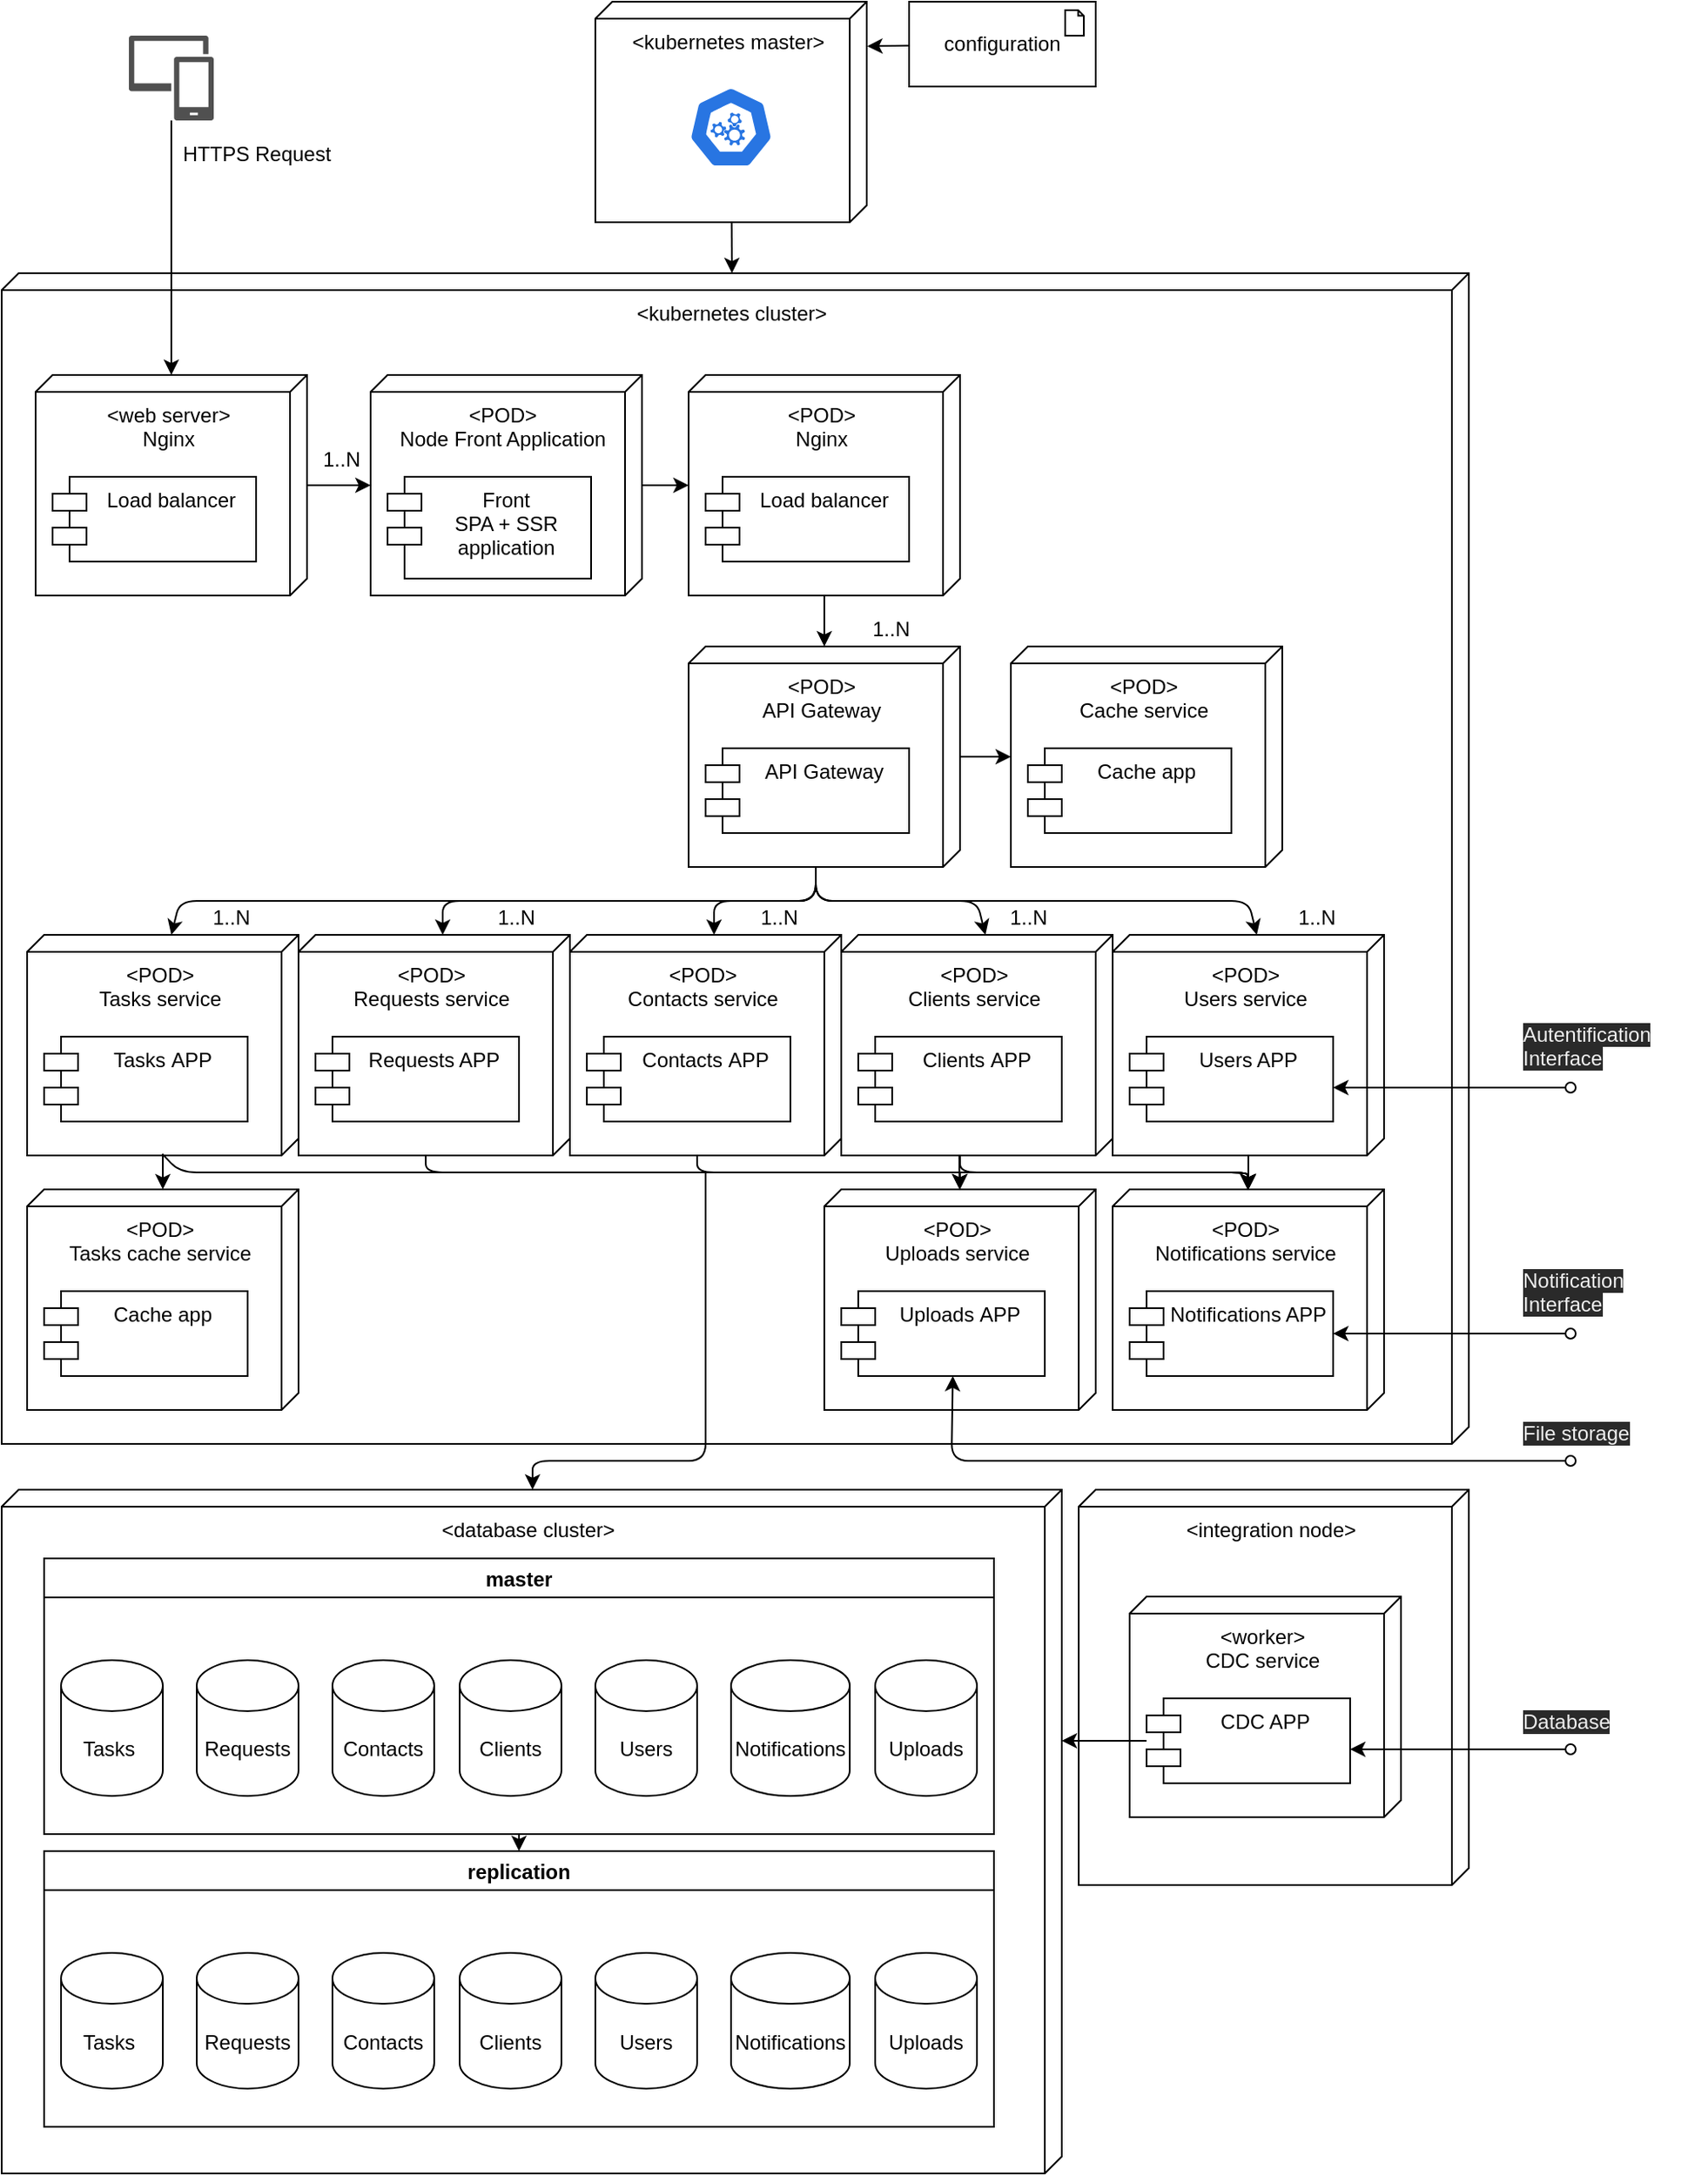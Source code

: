 <mxfile pages="4">
    <diagram name="deployment" id="a8BqA9UVd5ujnqgujZyD">
        <mxGraphModel dx="990" dy="575" grid="1" gridSize="10" guides="1" tooltips="1" connect="1" arrows="1" fold="1" page="1" pageScale="1" pageWidth="1169" pageHeight="827" math="0" shadow="0">
            <root>
                <mxCell id="_FKhUdgU6OP6JG6v3VSw-0"/>
                <mxCell id="_FKhUdgU6OP6JG6v3VSw-1" parent="_FKhUdgU6OP6JG6v3VSw-0"/>
                <mxCell id="101" value="&amp;lt;integration node&amp;gt;" style="verticalAlign=top;align=center;shape=cube;size=10;direction=south;fontStyle=0;html=1;boundedLbl=1;spacingLeft=5;" parent="_FKhUdgU6OP6JG6v3VSw-1" vertex="1">
                    <mxGeometry x="710" y="957" width="230" height="233" as="geometry"/>
                </mxCell>
                <mxCell id="2" value="&amp;lt;kubernetes cluster&amp;gt;" style="verticalAlign=top;align=center;shape=cube;size=10;direction=south;fontStyle=0;html=1;boundedLbl=1;spacingLeft=5;" parent="_FKhUdgU6OP6JG6v3VSw-1" vertex="1">
                    <mxGeometry x="75" y="240" width="865" height="690" as="geometry"/>
                </mxCell>
                <mxCell id="9" style="edgeStyle=none;html=1;" parent="_FKhUdgU6OP6JG6v3VSw-1" source="5" target="2" edge="1">
                    <mxGeometry relative="1" as="geometry"/>
                </mxCell>
                <mxCell id="18" value="" style="group" parent="_FKhUdgU6OP6JG6v3VSw-1" vertex="1" connectable="0">
                    <mxGeometry x="425" y="80" width="160" height="130" as="geometry"/>
                </mxCell>
                <mxCell id="5" value="&amp;lt;kubernetes master&amp;gt;" style="verticalAlign=top;align=center;shape=cube;size=10;direction=south;fontStyle=0;html=1;boundedLbl=1;spacingLeft=5;" parent="18" vertex="1">
                    <mxGeometry width="160" height="130" as="geometry"/>
                </mxCell>
                <mxCell id="8" value="" style="sketch=0;html=1;dashed=0;whitespace=wrap;fillColor=#2875E2;strokeColor=#ffffff;points=[[0.005,0.63,0],[0.1,0.2,0],[0.9,0.2,0],[0.5,0,0],[0.995,0.63,0],[0.72,0.99,0],[0.5,1,0],[0.28,0.99,0]];shape=mxgraph.kubernetes.icon;prIcon=master" parent="18" vertex="1">
                    <mxGeometry x="55" y="50" width="50" height="48" as="geometry"/>
                </mxCell>
                <mxCell id="19" value="" style="group" parent="_FKhUdgU6OP6JG6v3VSw-1" vertex="1" connectable="0">
                    <mxGeometry x="292.5" y="300" width="160" height="130" as="geometry"/>
                </mxCell>
                <mxCell id="15" value="&amp;lt;POD&amp;gt;&lt;br&gt;Node Front Application" style="verticalAlign=top;align=center;shape=cube;size=10;direction=south;html=1;boundedLbl=1;spacingLeft=5;" parent="19" vertex="1">
                    <mxGeometry width="160" height="130" as="geometry"/>
                </mxCell>
                <mxCell id="16" value="Front &#10;SPA + SSR &#10;application" style="shape=module;align=left;spacingLeft=20;align=center;verticalAlign=top;" parent="19" vertex="1">
                    <mxGeometry x="10" y="60" width="120" height="60" as="geometry"/>
                </mxCell>
                <mxCell id="20" value="" style="group" parent="_FKhUdgU6OP6JG6v3VSw-1" vertex="1" connectable="0">
                    <mxGeometry x="95" y="300" width="160" height="130" as="geometry"/>
                </mxCell>
                <mxCell id="21" value="&amp;lt;web server&amp;gt;&lt;br&gt;Nginx&lt;br&gt;&lt;br&gt;" style="verticalAlign=top;align=center;shape=cube;size=10;direction=south;html=1;boundedLbl=1;spacingLeft=5;" parent="20" vertex="1">
                    <mxGeometry width="160" height="130" relative="1" as="geometry">
                        <mxPoint as="offset"/>
                    </mxGeometry>
                </mxCell>
                <mxCell id="22" value="Load balancer" style="shape=module;align=left;spacingLeft=20;align=center;verticalAlign=top;" parent="20" vertex="1">
                    <mxGeometry x="10" y="60" width="120" height="50" as="geometry"/>
                </mxCell>
                <mxCell id="23" style="edgeStyle=none;html=1;" parent="20" source="21" target="15" edge="1">
                    <mxGeometry relative="1" as="geometry"/>
                </mxCell>
                <mxCell id="24" value="1..N" style="text;html=1;align=center;verticalAlign=middle;resizable=0;points=[];autosize=1;strokeColor=none;fillColor=none;" parent="_FKhUdgU6OP6JG6v3VSw-1" vertex="1">
                    <mxGeometry x="255" y="340" width="40" height="20" as="geometry"/>
                </mxCell>
                <mxCell id="30" value="" style="group" parent="_FKhUdgU6OP6JG6v3VSw-1" vertex="1" connectable="0">
                    <mxGeometry x="480" y="460" width="160" height="130" as="geometry"/>
                </mxCell>
                <mxCell id="31" value="&amp;lt;POD&amp;gt;&lt;br&gt;API Gateway" style="verticalAlign=top;align=center;shape=cube;size=10;direction=south;html=1;boundedLbl=1;spacingLeft=5;" parent="30" vertex="1">
                    <mxGeometry width="160" height="130" as="geometry"/>
                </mxCell>
                <mxCell id="32" value="API Gateway" style="shape=module;align=left;spacingLeft=20;align=center;verticalAlign=top;" parent="30" vertex="1">
                    <mxGeometry x="10" y="60" width="120" height="50" as="geometry"/>
                </mxCell>
                <mxCell id="33" value="" style="group" parent="_FKhUdgU6OP6JG6v3VSw-1" vertex="1" connectable="0">
                    <mxGeometry x="480" y="300" width="160" height="130" as="geometry"/>
                </mxCell>
                <mxCell id="34" value="&amp;lt;POD&amp;gt;&lt;br&gt;Nginx&lt;br&gt;" style="verticalAlign=top;align=center;shape=cube;size=10;direction=south;html=1;boundedLbl=1;spacingLeft=5;" parent="33" vertex="1">
                    <mxGeometry width="160" height="130" relative="1" as="geometry">
                        <mxPoint as="offset"/>
                    </mxGeometry>
                </mxCell>
                <mxCell id="35" value="Load balancer" style="shape=module;align=left;spacingLeft=20;align=center;verticalAlign=top;" parent="33" vertex="1">
                    <mxGeometry x="10" y="60" width="120" height="50" as="geometry"/>
                </mxCell>
                <mxCell id="36" style="edgeStyle=none;html=1;" parent="33" source="34" edge="1">
                    <mxGeometry relative="1" as="geometry"/>
                </mxCell>
                <mxCell id="37" style="edgeStyle=none;html=1;" parent="33" source="34" target="31" edge="1">
                    <mxGeometry relative="1" as="geometry"/>
                </mxCell>
                <mxCell id="41" value="" style="group" parent="_FKhUdgU6OP6JG6v3VSw-1" vertex="1" connectable="0">
                    <mxGeometry x="90" y="630" width="160" height="130" as="geometry"/>
                </mxCell>
                <mxCell id="42" value="&amp;lt;POD&amp;gt;&lt;br&gt;Tasks service" style="verticalAlign=top;align=center;shape=cube;size=10;direction=south;html=1;boundedLbl=1;spacingLeft=5;" parent="41" vertex="1">
                    <mxGeometry width="160" height="130" as="geometry"/>
                </mxCell>
                <mxCell id="43" value="Tasks APP" style="shape=module;align=left;spacingLeft=20;align=center;verticalAlign=top;" parent="41" vertex="1">
                    <mxGeometry x="10" y="60" width="120" height="50" as="geometry"/>
                </mxCell>
                <mxCell id="47" value="" style="group" parent="_FKhUdgU6OP6JG6v3VSw-1" vertex="1" connectable="0">
                    <mxGeometry x="250" y="630" width="160" height="130" as="geometry"/>
                </mxCell>
                <mxCell id="48" value="&amp;lt;POD&amp;gt;&lt;br&gt;Requests service" style="verticalAlign=top;align=center;shape=cube;size=10;direction=south;html=1;boundedLbl=1;spacingLeft=5;" parent="47" vertex="1">
                    <mxGeometry width="160" height="130" as="geometry"/>
                </mxCell>
                <mxCell id="49" value="Requests APP" style="shape=module;align=left;spacingLeft=20;align=center;verticalAlign=top;" parent="47" vertex="1">
                    <mxGeometry x="10" y="60" width="120" height="50" as="geometry"/>
                </mxCell>
                <mxCell id="50" value="" style="group" parent="_FKhUdgU6OP6JG6v3VSw-1" vertex="1" connectable="0">
                    <mxGeometry x="670" y="460" width="160" height="130" as="geometry"/>
                </mxCell>
                <mxCell id="51" value="&amp;lt;POD&amp;gt;&lt;br&gt;Cache service" style="verticalAlign=top;align=center;shape=cube;size=10;direction=south;html=1;boundedLbl=1;spacingLeft=5;" parent="50" vertex="1">
                    <mxGeometry width="160" height="130" as="geometry"/>
                </mxCell>
                <mxCell id="52" value="Cache app" style="shape=module;align=left;spacingLeft=20;align=center;verticalAlign=top;" parent="50" vertex="1">
                    <mxGeometry x="10" y="60" width="120" height="50" as="geometry"/>
                </mxCell>
                <mxCell id="57" style="edgeStyle=none;html=1;" parent="_FKhUdgU6OP6JG6v3VSw-1" source="56" target="21" edge="1">
                    <mxGeometry relative="1" as="geometry"/>
                </mxCell>
                <mxCell id="56" value="" style="sketch=0;pointerEvents=1;shadow=0;dashed=0;html=1;strokeColor=none;labelPosition=center;verticalLabelPosition=bottom;verticalAlign=top;align=center;fillColor=#505050;shape=mxgraph.mscae.intune.device_group" parent="_FKhUdgU6OP6JG6v3VSw-1" vertex="1">
                    <mxGeometry x="150" y="100" width="50" height="50" as="geometry"/>
                </mxCell>
                <mxCell id="58" value="HTTPS Request" style="text;html=1;align=center;verticalAlign=middle;resizable=0;points=[];autosize=1;strokeColor=none;fillColor=none;" parent="_FKhUdgU6OP6JG6v3VSw-1" vertex="1">
                    <mxGeometry x="175" y="160" width="100" height="20" as="geometry"/>
                </mxCell>
                <mxCell id="59" value="" style="group" parent="_FKhUdgU6OP6JG6v3VSw-1" vertex="1" connectable="0">
                    <mxGeometry x="410" y="630" width="160" height="130" as="geometry"/>
                </mxCell>
                <mxCell id="60" value="&amp;lt;POD&amp;gt;&lt;br&gt;Contacts service" style="verticalAlign=top;align=center;shape=cube;size=10;direction=south;html=1;boundedLbl=1;spacingLeft=5;" parent="59" vertex="1">
                    <mxGeometry width="160" height="130" as="geometry"/>
                </mxCell>
                <mxCell id="61" value="Contacts APP" style="shape=module;align=left;spacingLeft=20;align=center;verticalAlign=top;" parent="59" vertex="1">
                    <mxGeometry x="10" y="60" width="120" height="50" as="geometry"/>
                </mxCell>
                <mxCell id="62" value="" style="group" parent="_FKhUdgU6OP6JG6v3VSw-1" vertex="1" connectable="0">
                    <mxGeometry x="730" y="780" width="160" height="130" as="geometry"/>
                </mxCell>
                <mxCell id="63" value="&amp;lt;POD&amp;gt;&lt;br&gt;Notifications&amp;nbsp;service" style="verticalAlign=top;align=center;shape=cube;size=10;direction=south;html=1;boundedLbl=1;spacingLeft=5;" parent="62" vertex="1">
                    <mxGeometry width="160" height="130" as="geometry"/>
                </mxCell>
                <mxCell id="64" value="Notifications APP" style="shape=module;align=left;spacingLeft=20;align=center;verticalAlign=top;" parent="62" vertex="1">
                    <mxGeometry x="10" y="60" width="120" height="50" as="geometry"/>
                </mxCell>
                <mxCell id="70" style="edgeStyle=none;html=1;" parent="_FKhUdgU6OP6JG6v3VSw-1" source="15" target="34" edge="1">
                    <mxGeometry relative="1" as="geometry"/>
                </mxCell>
                <mxCell id="71" value="1..N" style="text;html=1;align=center;verticalAlign=middle;resizable=0;points=[];autosize=1;strokeColor=none;fillColor=none;" parent="_FKhUdgU6OP6JG6v3VSw-1" vertex="1">
                    <mxGeometry x="579" y="440" width="40" height="20" as="geometry"/>
                </mxCell>
                <mxCell id="72" style="edgeStyle=none;html=1;entryX=0;entryY=0;entryDx=0;entryDy=75;entryPerimeter=0;exitX=0;exitY=0;exitDx=130;exitDy=85;exitPerimeter=0;" parent="_FKhUdgU6OP6JG6v3VSw-1" source="31" target="42" edge="1">
                    <mxGeometry relative="1" as="geometry">
                        <Array as="points">
                            <mxPoint x="555" y="610"/>
                            <mxPoint x="370" y="610"/>
                            <mxPoint x="180" y="610"/>
                        </Array>
                        <mxPoint x="559" y="590" as="sourcePoint"/>
                    </mxGeometry>
                </mxCell>
                <mxCell id="73" style="edgeStyle=none;html=1;exitX=0;exitY=0;exitDx=130;exitDy=85;exitPerimeter=0;entryX=0;entryY=0;entryDx=0;entryDy=75;entryPerimeter=0;" parent="_FKhUdgU6OP6JG6v3VSw-1" source="31" target="48" edge="1">
                    <mxGeometry relative="1" as="geometry">
                        <Array as="points">
                            <mxPoint x="555" y="610"/>
                            <mxPoint x="335" y="610"/>
                        </Array>
                    </mxGeometry>
                </mxCell>
                <mxCell id="74" style="edgeStyle=none;html=1;entryX=0;entryY=0;entryDx=0;entryDy=75;entryPerimeter=0;exitX=0;exitY=0;exitDx=130;exitDy=85;exitPerimeter=0;" parent="_FKhUdgU6OP6JG6v3VSw-1" source="31" target="60" edge="1">
                    <mxGeometry relative="1" as="geometry">
                        <Array as="points">
                            <mxPoint x="555" y="610"/>
                            <mxPoint x="495" y="610"/>
                        </Array>
                    </mxGeometry>
                </mxCell>
                <mxCell id="75" style="edgeStyle=none;html=1;entryX=0;entryY=0;entryDx=0;entryDy=75;entryPerimeter=0;exitX=0;exitY=0;exitDx=130;exitDy=85;exitPerimeter=0;" parent="_FKhUdgU6OP6JG6v3VSw-1" edge="1" source="31">
                    <mxGeometry relative="1" as="geometry">
                        <mxPoint x="570" y="590" as="sourcePoint"/>
                        <Array as="points">
                            <mxPoint x="555" y="610"/>
                            <mxPoint x="650" y="610"/>
                        </Array>
                        <mxPoint x="655" y="630" as="targetPoint"/>
                    </mxGeometry>
                </mxCell>
                <mxCell id="76" style="edgeStyle=none;html=1;entryX=0;entryY=0;entryDx=0;entryDy=75;entryPerimeter=0;exitX=0;exitY=0;exitDx=130;exitDy=85;exitPerimeter=0;" parent="_FKhUdgU6OP6JG6v3VSw-1" edge="1" source="31">
                    <mxGeometry relative="1" as="geometry">
                        <mxPoint x="570" y="590" as="sourcePoint"/>
                        <Array as="points">
                            <mxPoint x="555" y="610"/>
                            <mxPoint x="810" y="610"/>
                        </Array>
                        <mxPoint x="815" y="630" as="targetPoint"/>
                    </mxGeometry>
                </mxCell>
                <mxCell id="77" value="&amp;lt;database cluster&amp;gt;" style="verticalAlign=top;align=center;shape=cube;size=10;direction=south;fontStyle=0;html=1;boundedLbl=1;spacingLeft=5;" parent="_FKhUdgU6OP6JG6v3VSw-1" vertex="1">
                    <mxGeometry x="75" y="957" width="625" height="403" as="geometry"/>
                </mxCell>
                <mxCell id="65" value="" style="group" parent="_FKhUdgU6OP6JG6v3VSw-1" vertex="1" connectable="0">
                    <mxGeometry x="740" y="1020" width="160" height="130" as="geometry"/>
                </mxCell>
                <mxCell id="66" value="&amp;lt;worker&amp;gt;&lt;br&gt;CDC service" style="verticalAlign=top;align=center;shape=cube;size=10;direction=south;html=1;boundedLbl=1;spacingLeft=5;" parent="65" vertex="1">
                    <mxGeometry width="160" height="130" as="geometry"/>
                </mxCell>
                <mxCell id="67" value="CDC APP" style="shape=module;align=left;spacingLeft=20;align=center;verticalAlign=top;" parent="65" vertex="1">
                    <mxGeometry x="10" y="60" width="120" height="50" as="geometry"/>
                </mxCell>
                <mxCell id="79" style="edgeStyle=none;html=1;startArrow=classic;startFill=1;endArrow=oval;endFill=0;exitX=1;exitY=0.5;exitDx=0;exitDy=0;" parent="_FKhUdgU6OP6JG6v3VSw-1" source="64" edge="1">
                    <mxGeometry relative="1" as="geometry">
                        <mxPoint x="1000" y="865" as="targetPoint"/>
                    </mxGeometry>
                </mxCell>
                <mxCell id="80" value="&lt;span style=&quot;color: rgb(240 , 240 , 240) ; font-family: &amp;#34;helvetica&amp;#34; ; font-size: 12px ; font-style: normal ; font-weight: 400 ; letter-spacing: normal ; text-align: center ; text-indent: 0px ; text-transform: none ; word-spacing: 0px ; background-color: rgb(42 , 42 , 42) ; display: inline ; float: none&quot;&gt;Notification Interface&lt;/span&gt;" style="text;whiteSpace=wrap;html=1;fillColor=none;" parent="_FKhUdgU6OP6JG6v3VSw-1" vertex="1">
                    <mxGeometry x="970" y="820" width="110" height="40" as="geometry"/>
                </mxCell>
                <mxCell id="81" style="edgeStyle=none;html=1;startArrow=classic;startFill=1;endArrow=oval;endFill=0;exitX=1;exitY=0.5;exitDx=0;exitDy=0;" parent="_FKhUdgU6OP6JG6v3VSw-1" edge="1">
                    <mxGeometry relative="1" as="geometry">
                        <mxPoint x="1000" y="1110" as="targetPoint"/>
                        <mxPoint x="870" y="1110" as="sourcePoint"/>
                    </mxGeometry>
                </mxCell>
                <mxCell id="82" value="&lt;span style=&quot;color: rgb(240 , 240 , 240) ; font-family: &amp;#34;helvetica&amp;#34; ; font-size: 12px ; font-style: normal ; font-weight: 400 ; letter-spacing: normal ; text-align: center ; text-indent: 0px ; text-transform: none ; word-spacing: 0px ; background-color: rgb(42 , 42 , 42) ; display: inline ; float: none&quot;&gt;Database&lt;/span&gt;" style="text;whiteSpace=wrap;html=1;fillColor=none;" parent="_FKhUdgU6OP6JG6v3VSw-1" vertex="1">
                    <mxGeometry x="970" y="1080" width="110" height="35" as="geometry"/>
                </mxCell>
                <mxCell id="83" style="edgeStyle=none;html=1;startArrow=none;startFill=0;endArrow=classic;endFill=1;" parent="_FKhUdgU6OP6JG6v3VSw-1" target="63" edge="1">
                    <mxGeometry relative="1" as="geometry">
                        <mxPoint x="810" y="760" as="sourcePoint"/>
                    </mxGeometry>
                </mxCell>
                <mxCell id="84" style="edgeStyle=none;html=1;startArrow=none;startFill=0;endArrow=classic;endFill=1;" parent="_FKhUdgU6OP6JG6v3VSw-1" edge="1">
                    <mxGeometry relative="1" as="geometry">
                        <mxPoint x="640" y="760" as="sourcePoint"/>
                        <mxPoint x="810" y="780" as="targetPoint"/>
                        <Array as="points">
                            <mxPoint x="640" y="770"/>
                            <mxPoint x="810" y="770"/>
                        </Array>
                    </mxGeometry>
                </mxCell>
                <mxCell id="85" style="edgeStyle=none;html=1;startArrow=none;startFill=0;endArrow=classic;endFill=1;exitX=0;exitY=0;exitDx=130;exitDy=85;exitPerimeter=0;" parent="_FKhUdgU6OP6JG6v3VSw-1" source="60" edge="1">
                    <mxGeometry relative="1" as="geometry">
                        <mxPoint x="640" y="760" as="sourcePoint"/>
                        <mxPoint x="810" y="780" as="targetPoint"/>
                        <Array as="points">
                            <mxPoint x="485" y="770"/>
                            <mxPoint x="810" y="770"/>
                        </Array>
                    </mxGeometry>
                </mxCell>
                <mxCell id="86" style="edgeStyle=none;html=1;startArrow=none;startFill=0;endArrow=classic;endFill=1;exitX=0;exitY=0;exitDx=130;exitDy=85;exitPerimeter=0;" parent="_FKhUdgU6OP6JG6v3VSw-1" source="48" edge="1">
                    <mxGeometry relative="1" as="geometry">
                        <mxPoint x="485" y="760" as="sourcePoint"/>
                        <mxPoint x="810" y="780" as="targetPoint"/>
                        <Array as="points">
                            <mxPoint x="325" y="770"/>
                            <mxPoint x="810" y="770"/>
                        </Array>
                    </mxGeometry>
                </mxCell>
                <mxCell id="87" style="edgeStyle=none;html=1;startArrow=none;startFill=0;endArrow=classic;endFill=1;exitX=0.993;exitY=0.502;exitDx=0;exitDy=0;exitPerimeter=0;" parent="_FKhUdgU6OP6JG6v3VSw-1" source="42" edge="1">
                    <mxGeometry relative="1" as="geometry">
                        <mxPoint x="324.5" y="760" as="sourcePoint"/>
                        <mxPoint x="809.5" y="780" as="targetPoint"/>
                        <Array as="points">
                            <mxPoint x="180" y="770"/>
                            <mxPoint x="809.5" y="770"/>
                        </Array>
                    </mxGeometry>
                </mxCell>
                <mxCell id="88" style="edgeStyle=none;html=1;startArrow=none;startFill=0;endArrow=classic;endFill=1;" parent="_FKhUdgU6OP6JG6v3VSw-1" source="31" edge="1">
                    <mxGeometry relative="1" as="geometry">
                        <mxPoint x="670" y="525" as="targetPoint"/>
                    </mxGeometry>
                </mxCell>
                <mxCell id="89" value="" style="group" parent="_FKhUdgU6OP6JG6v3VSw-1" vertex="1" connectable="0">
                    <mxGeometry x="90" y="780" width="160" height="130" as="geometry"/>
                </mxCell>
                <mxCell id="90" value="&amp;lt;POD&amp;gt;&lt;br&gt;Tasks&amp;nbsp;cache service" style="verticalAlign=top;align=center;shape=cube;size=10;direction=south;html=1;boundedLbl=1;spacingLeft=5;" parent="89" vertex="1">
                    <mxGeometry width="160" height="130" as="geometry"/>
                </mxCell>
                <mxCell id="91" value="Cache app" style="shape=module;align=left;spacingLeft=20;align=center;verticalAlign=top;" parent="89" vertex="1">
                    <mxGeometry x="10" y="60" width="120" height="50" as="geometry"/>
                </mxCell>
                <mxCell id="92" style="edgeStyle=none;html=1;startArrow=none;startFill=0;endArrow=classic;endFill=1;" parent="_FKhUdgU6OP6JG6v3VSw-1" source="42" target="90" edge="1">
                    <mxGeometry relative="1" as="geometry"/>
                </mxCell>
                <mxCell id="135" style="edgeStyle=none;html=1;entryX=0.5;entryY=0;entryDx=0;entryDy=0;startArrow=none;startFill=0;endArrow=classic;endFill=1;" parent="_FKhUdgU6OP6JG6v3VSw-1" source="106" target="125" edge="1">
                    <mxGeometry relative="1" as="geometry"/>
                </mxCell>
                <mxCell id="106" value="master" style="swimlane;" parent="_FKhUdgU6OP6JG6v3VSw-1" vertex="1">
                    <mxGeometry x="100" y="997.5" width="560" height="162.5" as="geometry"/>
                </mxCell>
                <mxCell id="119" value="&lt;span&gt;Tasks&amp;nbsp;&lt;/span&gt;" style="shape=cylinder3;whiteSpace=wrap;html=1;boundedLbl=1;backgroundOutline=1;size=15;" parent="_FKhUdgU6OP6JG6v3VSw-1" vertex="1">
                    <mxGeometry x="110" y="1057.5" width="60" height="80" as="geometry"/>
                </mxCell>
                <mxCell id="120" value="&lt;span&gt;Requests&lt;/span&gt;" style="shape=cylinder3;whiteSpace=wrap;html=1;boundedLbl=1;backgroundOutline=1;size=15;" parent="_FKhUdgU6OP6JG6v3VSw-1" vertex="1">
                    <mxGeometry x="190" y="1057.5" width="60" height="80" as="geometry"/>
                </mxCell>
                <mxCell id="121" value="Contacts" style="shape=cylinder3;whiteSpace=wrap;html=1;boundedLbl=1;backgroundOutline=1;size=15;" parent="_FKhUdgU6OP6JG6v3VSw-1" vertex="1">
                    <mxGeometry x="270" y="1057.5" width="60" height="80" as="geometry"/>
                </mxCell>
                <mxCell id="122" value="Clients" style="shape=cylinder3;whiteSpace=wrap;html=1;boundedLbl=1;backgroundOutline=1;size=15;" parent="_FKhUdgU6OP6JG6v3VSw-1" vertex="1">
                    <mxGeometry x="345" y="1057.5" width="60" height="80" as="geometry"/>
                </mxCell>
                <mxCell id="123" value="&lt;span&gt;Users&lt;/span&gt;" style="shape=cylinder3;whiteSpace=wrap;html=1;boundedLbl=1;backgroundOutline=1;size=15;" parent="_FKhUdgU6OP6JG6v3VSw-1" vertex="1">
                    <mxGeometry x="425" y="1057.5" width="60" height="80" as="geometry"/>
                </mxCell>
                <mxCell id="124" value="Notifications" style="shape=cylinder3;whiteSpace=wrap;html=1;boundedLbl=1;backgroundOutline=1;size=15;" parent="_FKhUdgU6OP6JG6v3VSw-1" vertex="1">
                    <mxGeometry x="505" y="1057.5" width="70" height="80" as="geometry"/>
                </mxCell>
                <mxCell id="125" value="replication" style="swimlane;startSize=23;" parent="_FKhUdgU6OP6JG6v3VSw-1" vertex="1">
                    <mxGeometry x="100" y="1170" width="560" height="162.5" as="geometry"/>
                </mxCell>
                <mxCell id="159" value="&lt;span&gt;Tasks&amp;nbsp;&lt;/span&gt;" style="shape=cylinder3;whiteSpace=wrap;html=1;boundedLbl=1;backgroundOutline=1;size=15;" vertex="1" parent="125">
                    <mxGeometry x="10" y="60" width="60" height="80" as="geometry"/>
                </mxCell>
                <mxCell id="160" value="&lt;span&gt;Requests&lt;/span&gt;" style="shape=cylinder3;whiteSpace=wrap;html=1;boundedLbl=1;backgroundOutline=1;size=15;" vertex="1" parent="125">
                    <mxGeometry x="90" y="60" width="60" height="80" as="geometry"/>
                </mxCell>
                <mxCell id="161" value="Contacts" style="shape=cylinder3;whiteSpace=wrap;html=1;boundedLbl=1;backgroundOutline=1;size=15;" vertex="1" parent="125">
                    <mxGeometry x="170" y="60" width="60" height="80" as="geometry"/>
                </mxCell>
                <mxCell id="162" value="Clients" style="shape=cylinder3;whiteSpace=wrap;html=1;boundedLbl=1;backgroundOutline=1;size=15;" vertex="1" parent="125">
                    <mxGeometry x="245" y="60" width="60" height="80" as="geometry"/>
                </mxCell>
                <mxCell id="163" value="&lt;span&gt;Users&lt;/span&gt;" style="shape=cylinder3;whiteSpace=wrap;html=1;boundedLbl=1;backgroundOutline=1;size=15;" vertex="1" parent="125">
                    <mxGeometry x="325" y="60" width="60" height="80" as="geometry"/>
                </mxCell>
                <mxCell id="164" value="Notifications" style="shape=cylinder3;whiteSpace=wrap;html=1;boundedLbl=1;backgroundOutline=1;size=15;" vertex="1" parent="125">
                    <mxGeometry x="405" y="60" width="70" height="80" as="geometry"/>
                </mxCell>
                <mxCell id="165" value="&lt;span&gt;Uploads&lt;/span&gt;" style="shape=cylinder3;whiteSpace=wrap;html=1;boundedLbl=1;backgroundOutline=1;size=15;" vertex="1" parent="125">
                    <mxGeometry x="490" y="60" width="60" height="80" as="geometry"/>
                </mxCell>
                <mxCell id="132" style="edgeStyle=none;html=1;startArrow=none;startFill=0;endArrow=classic;endFill=1;" parent="_FKhUdgU6OP6JG6v3VSw-1" source="67" edge="1">
                    <mxGeometry relative="1" as="geometry">
                        <mxPoint x="700" y="1105" as="targetPoint"/>
                    </mxGeometry>
                </mxCell>
                <mxCell id="134" style="edgeStyle=none;html=1;startArrow=none;startFill=0;endArrow=classic;endFill=1;entryX=0.202;entryY=-0.002;entryDx=0;entryDy=0;entryPerimeter=0;" parent="_FKhUdgU6OP6JG6v3VSw-1" source="133" target="5" edge="1">
                    <mxGeometry relative="1" as="geometry"/>
                </mxCell>
                <mxCell id="133" value="configuration" style="html=1;outlineConnect=0;whiteSpace=wrap;fillColor=none;shape=mxgraph.archimate.application;appType=artifact" parent="_FKhUdgU6OP6JG6v3VSw-1" vertex="1">
                    <mxGeometry x="610" y="80" width="110" height="50" as="geometry"/>
                </mxCell>
                <mxCell id="136" style="edgeStyle=none;html=1;startArrow=none;startFill=0;endArrow=classic;endFill=1;" parent="_FKhUdgU6OP6JG6v3VSw-1" target="77" edge="1">
                    <mxGeometry relative="1" as="geometry">
                        <mxPoint x="490" y="770" as="sourcePoint"/>
                        <Array as="points">
                            <mxPoint x="490" y="940"/>
                            <mxPoint x="388" y="940"/>
                        </Array>
                    </mxGeometry>
                </mxCell>
                <mxCell id="137" value="1..N" style="text;html=1;align=center;verticalAlign=middle;resizable=0;points=[];autosize=1;strokeColor=none;fillColor=none;" parent="_FKhUdgU6OP6JG6v3VSw-1" vertex="1">
                    <mxGeometry x="190" y="610" width="40" height="20" as="geometry"/>
                </mxCell>
                <mxCell id="138" value="1..N" style="text;html=1;align=center;verticalAlign=middle;resizable=0;points=[];autosize=1;strokeColor=none;fillColor=none;" parent="_FKhUdgU6OP6JG6v3VSw-1" vertex="1">
                    <mxGeometry x="357.5" y="610" width="40" height="20" as="geometry"/>
                </mxCell>
                <mxCell id="139" value="1..N" style="text;html=1;align=center;verticalAlign=middle;resizable=0;points=[];autosize=1;strokeColor=none;fillColor=none;" parent="_FKhUdgU6OP6JG6v3VSw-1" vertex="1">
                    <mxGeometry x="512.5" y="610" width="40" height="20" as="geometry"/>
                </mxCell>
                <mxCell id="140" value="1..N" style="text;html=1;align=center;verticalAlign=middle;resizable=0;points=[];autosize=1;strokeColor=none;fillColor=none;" parent="_FKhUdgU6OP6JG6v3VSw-1" vertex="1">
                    <mxGeometry x="660" y="610" width="40" height="20" as="geometry"/>
                </mxCell>
                <mxCell id="141" value="1..N" style="text;html=1;align=center;verticalAlign=middle;resizable=0;points=[];autosize=1;strokeColor=none;fillColor=none;" parent="_FKhUdgU6OP6JG6v3VSw-1" vertex="1">
                    <mxGeometry x="830" y="610" width="40" height="20" as="geometry"/>
                </mxCell>
                <mxCell id="143" value="" style="group" vertex="1" connectable="0" parent="_FKhUdgU6OP6JG6v3VSw-1">
                    <mxGeometry x="560" y="780" width="160" height="130" as="geometry"/>
                </mxCell>
                <mxCell id="144" value="&amp;lt;POD&amp;gt;&lt;br&gt;Uploads service" style="verticalAlign=top;align=center;shape=cube;size=10;direction=south;html=1;boundedLbl=1;spacingLeft=5;" vertex="1" parent="143">
                    <mxGeometry width="160" height="130" as="geometry"/>
                </mxCell>
                <mxCell id="145" value="Uploads APP" style="shape=module;align=left;spacingLeft=20;align=center;verticalAlign=top;" vertex="1" parent="143">
                    <mxGeometry x="10" y="60" width="120" height="50" as="geometry"/>
                </mxCell>
                <mxCell id="146" value="" style="group" vertex="1" connectable="0" parent="_FKhUdgU6OP6JG6v3VSw-1">
                    <mxGeometry x="570" y="630" width="160" height="130" as="geometry"/>
                </mxCell>
                <mxCell id="147" value="&amp;lt;POD&amp;gt;&lt;br&gt;Clients service" style="verticalAlign=top;align=center;shape=cube;size=10;direction=south;html=1;boundedLbl=1;spacingLeft=5;" vertex="1" parent="146">
                    <mxGeometry width="160" height="130" as="geometry"/>
                </mxCell>
                <mxCell id="148" value="Clients APP" style="shape=module;align=left;spacingLeft=20;align=center;verticalAlign=top;" vertex="1" parent="146">
                    <mxGeometry x="10" y="60" width="120" height="50" as="geometry"/>
                </mxCell>
                <mxCell id="149" value="" style="group" vertex="1" connectable="0" parent="_FKhUdgU6OP6JG6v3VSw-1">
                    <mxGeometry x="730" y="630" width="160" height="130" as="geometry"/>
                </mxCell>
                <mxCell id="150" value="&amp;lt;POD&amp;gt;&lt;br&gt;Users service" style="verticalAlign=top;align=center;shape=cube;size=10;direction=south;html=1;boundedLbl=1;spacingLeft=5;" vertex="1" parent="149">
                    <mxGeometry width="160" height="130" as="geometry"/>
                </mxCell>
                <mxCell id="151" value="Users APP" style="shape=module;align=left;spacingLeft=20;align=center;verticalAlign=top;" vertex="1" parent="149">
                    <mxGeometry x="10" y="60" width="120" height="50" as="geometry"/>
                </mxCell>
                <mxCell id="152" style="edgeStyle=none;html=1;startArrow=classic;startFill=1;endArrow=oval;endFill=0;exitX=1;exitY=0.5;exitDx=0;exitDy=0;" edge="1" parent="_FKhUdgU6OP6JG6v3VSw-1">
                    <mxGeometry relative="1" as="geometry">
                        <mxPoint x="1000" y="720" as="targetPoint"/>
                        <mxPoint x="860" y="720" as="sourcePoint"/>
                    </mxGeometry>
                </mxCell>
                <mxCell id="153" value="&lt;span style=&quot;color: rgb(240 , 240 , 240) ; font-family: &amp;#34;helvetica&amp;#34; ; font-size: 12px ; font-style: normal ; font-weight: 400 ; letter-spacing: normal ; text-align: center ; text-indent: 0px ; text-transform: none ; word-spacing: 0px ; background-color: rgb(42 , 42 , 42) ; display: inline ; float: none&quot;&gt;Autentification&lt;br&gt;Interface&lt;/span&gt;" style="text;whiteSpace=wrap;html=1;fillColor=none;" vertex="1" parent="_FKhUdgU6OP6JG6v3VSw-1">
                    <mxGeometry x="970" y="675" width="110" height="40" as="geometry"/>
                </mxCell>
                <mxCell id="154" style="edgeStyle=none;html=1;startArrow=classic;startFill=1;endArrow=oval;endFill=0;exitX=0.548;exitY=0.999;exitDx=0;exitDy=0;exitPerimeter=0;" edge="1" parent="_FKhUdgU6OP6JG6v3VSw-1" source="145">
                    <mxGeometry relative="1" as="geometry">
                        <mxPoint x="1000" y="940" as="targetPoint"/>
                        <mxPoint x="860" y="940" as="sourcePoint"/>
                        <Array as="points">
                            <mxPoint x="635" y="940"/>
                        </Array>
                    </mxGeometry>
                </mxCell>
                <mxCell id="155" value="&lt;span style=&quot;color: rgb(240 , 240 , 240) ; font-family: &amp;#34;helvetica&amp;#34; ; font-size: 12px ; font-style: normal ; font-weight: 400 ; letter-spacing: normal ; text-align: center ; text-indent: 0px ; text-transform: none ; word-spacing: 0px ; background-color: rgb(42 , 42 , 42) ; display: inline ; float: none&quot;&gt;File storage&lt;br&gt;&lt;/span&gt;" style="text;whiteSpace=wrap;html=1;fillColor=none;" vertex="1" parent="_FKhUdgU6OP6JG6v3VSw-1">
                    <mxGeometry x="970" y="910" width="110" height="40" as="geometry"/>
                </mxCell>
                <mxCell id="156" style="edgeStyle=none;html=1;" edge="1" parent="_FKhUdgU6OP6JG6v3VSw-1" target="144">
                    <mxGeometry relative="1" as="geometry">
                        <mxPoint x="640" y="770" as="sourcePoint"/>
                    </mxGeometry>
                </mxCell>
                <mxCell id="157" style="edgeStyle=none;html=1;exitX=0.997;exitY=0.565;exitDx=0;exitDy=0;exitPerimeter=0;" edge="1" parent="_FKhUdgU6OP6JG6v3VSw-1" source="147" target="144">
                    <mxGeometry relative="1" as="geometry"/>
                </mxCell>
                <mxCell id="158" value="&lt;span&gt;Uploads&lt;/span&gt;" style="shape=cylinder3;whiteSpace=wrap;html=1;boundedLbl=1;backgroundOutline=1;size=15;" vertex="1" parent="_FKhUdgU6OP6JG6v3VSw-1">
                    <mxGeometry x="590" y="1057.5" width="60" height="80" as="geometry"/>
                </mxCell>
            </root>
        </mxGraphModel>
    </diagram>
</mxfile>